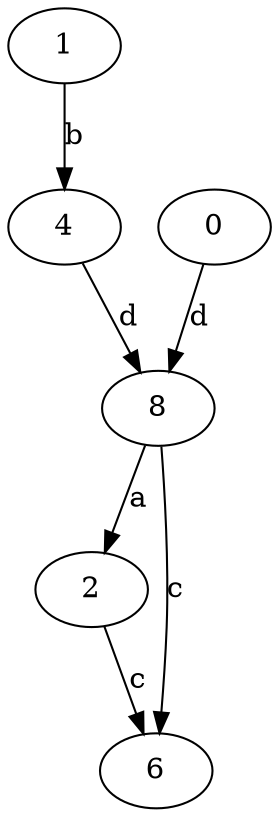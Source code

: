 strict digraph  {
1;
2;
4;
6;
8;
0;
1 -> 4  [label=b];
2 -> 6  [label=c];
4 -> 8  [label=d];
8 -> 2  [label=a];
8 -> 6  [label=c];
0 -> 8  [label=d];
}
